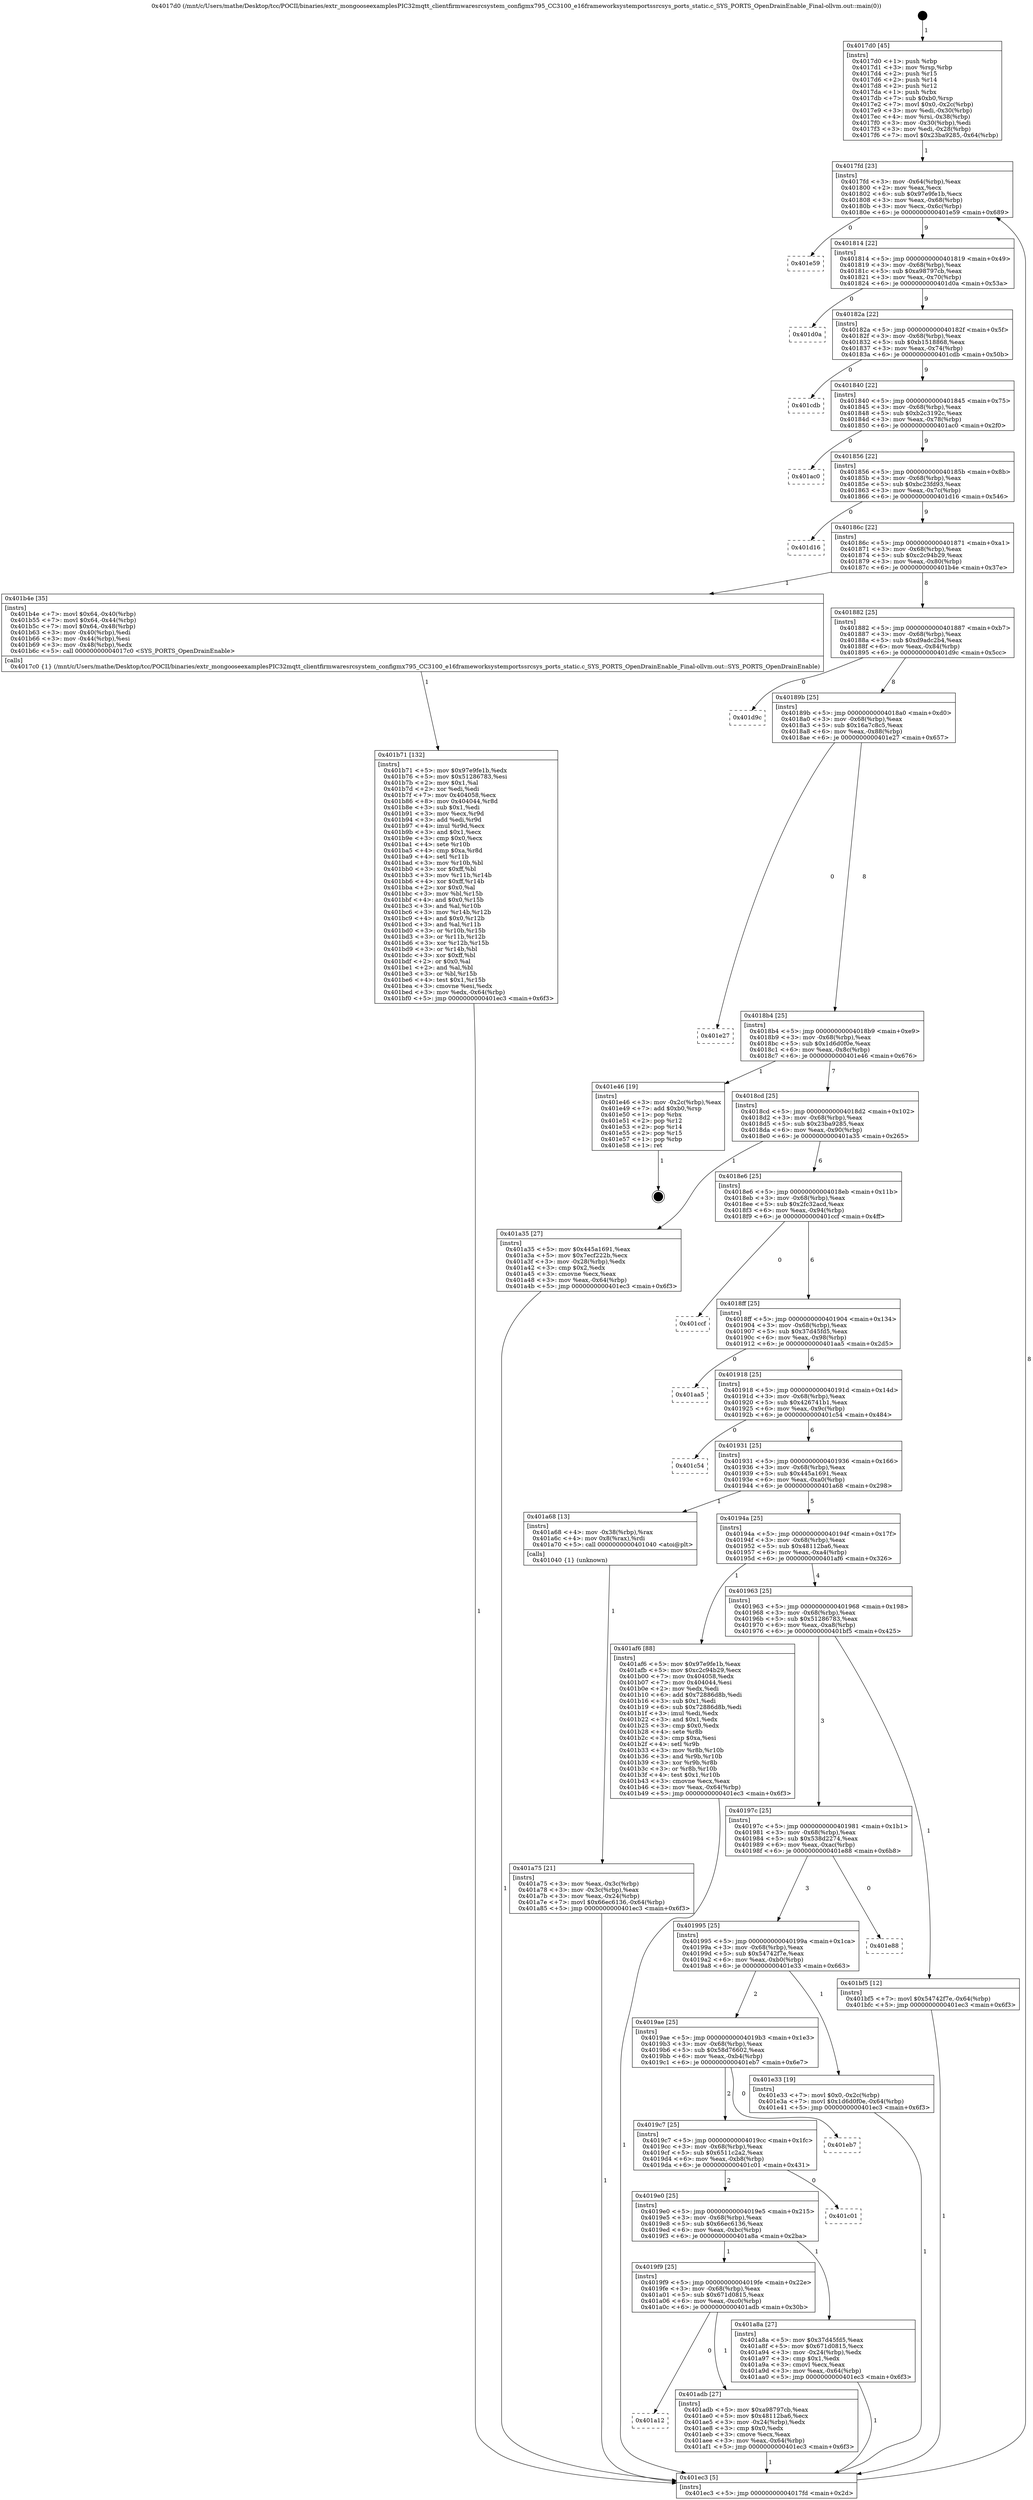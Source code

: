 digraph "0x4017d0" {
  label = "0x4017d0 (/mnt/c/Users/mathe/Desktop/tcc/POCII/binaries/extr_mongooseexamplesPIC32mqtt_clientfirmwaresrcsystem_configmx795_CC3100_e16frameworksystemportssrcsys_ports_static.c_SYS_PORTS_OpenDrainEnable_Final-ollvm.out::main(0))"
  labelloc = "t"
  node[shape=record]

  Entry [label="",width=0.3,height=0.3,shape=circle,fillcolor=black,style=filled]
  "0x4017fd" [label="{
     0x4017fd [23]\l
     | [instrs]\l
     &nbsp;&nbsp;0x4017fd \<+3\>: mov -0x64(%rbp),%eax\l
     &nbsp;&nbsp;0x401800 \<+2\>: mov %eax,%ecx\l
     &nbsp;&nbsp;0x401802 \<+6\>: sub $0x97e9fe1b,%ecx\l
     &nbsp;&nbsp;0x401808 \<+3\>: mov %eax,-0x68(%rbp)\l
     &nbsp;&nbsp;0x40180b \<+3\>: mov %ecx,-0x6c(%rbp)\l
     &nbsp;&nbsp;0x40180e \<+6\>: je 0000000000401e59 \<main+0x689\>\l
  }"]
  "0x401e59" [label="{
     0x401e59\l
  }", style=dashed]
  "0x401814" [label="{
     0x401814 [22]\l
     | [instrs]\l
     &nbsp;&nbsp;0x401814 \<+5\>: jmp 0000000000401819 \<main+0x49\>\l
     &nbsp;&nbsp;0x401819 \<+3\>: mov -0x68(%rbp),%eax\l
     &nbsp;&nbsp;0x40181c \<+5\>: sub $0xa98797cb,%eax\l
     &nbsp;&nbsp;0x401821 \<+3\>: mov %eax,-0x70(%rbp)\l
     &nbsp;&nbsp;0x401824 \<+6\>: je 0000000000401d0a \<main+0x53a\>\l
  }"]
  Exit [label="",width=0.3,height=0.3,shape=circle,fillcolor=black,style=filled,peripheries=2]
  "0x401d0a" [label="{
     0x401d0a\l
  }", style=dashed]
  "0x40182a" [label="{
     0x40182a [22]\l
     | [instrs]\l
     &nbsp;&nbsp;0x40182a \<+5\>: jmp 000000000040182f \<main+0x5f\>\l
     &nbsp;&nbsp;0x40182f \<+3\>: mov -0x68(%rbp),%eax\l
     &nbsp;&nbsp;0x401832 \<+5\>: sub $0xb1518868,%eax\l
     &nbsp;&nbsp;0x401837 \<+3\>: mov %eax,-0x74(%rbp)\l
     &nbsp;&nbsp;0x40183a \<+6\>: je 0000000000401cdb \<main+0x50b\>\l
  }"]
  "0x401b71" [label="{
     0x401b71 [132]\l
     | [instrs]\l
     &nbsp;&nbsp;0x401b71 \<+5\>: mov $0x97e9fe1b,%edx\l
     &nbsp;&nbsp;0x401b76 \<+5\>: mov $0x51286783,%esi\l
     &nbsp;&nbsp;0x401b7b \<+2\>: mov $0x1,%al\l
     &nbsp;&nbsp;0x401b7d \<+2\>: xor %edi,%edi\l
     &nbsp;&nbsp;0x401b7f \<+7\>: mov 0x404058,%ecx\l
     &nbsp;&nbsp;0x401b86 \<+8\>: mov 0x404044,%r8d\l
     &nbsp;&nbsp;0x401b8e \<+3\>: sub $0x1,%edi\l
     &nbsp;&nbsp;0x401b91 \<+3\>: mov %ecx,%r9d\l
     &nbsp;&nbsp;0x401b94 \<+3\>: add %edi,%r9d\l
     &nbsp;&nbsp;0x401b97 \<+4\>: imul %r9d,%ecx\l
     &nbsp;&nbsp;0x401b9b \<+3\>: and $0x1,%ecx\l
     &nbsp;&nbsp;0x401b9e \<+3\>: cmp $0x0,%ecx\l
     &nbsp;&nbsp;0x401ba1 \<+4\>: sete %r10b\l
     &nbsp;&nbsp;0x401ba5 \<+4\>: cmp $0xa,%r8d\l
     &nbsp;&nbsp;0x401ba9 \<+4\>: setl %r11b\l
     &nbsp;&nbsp;0x401bad \<+3\>: mov %r10b,%bl\l
     &nbsp;&nbsp;0x401bb0 \<+3\>: xor $0xff,%bl\l
     &nbsp;&nbsp;0x401bb3 \<+3\>: mov %r11b,%r14b\l
     &nbsp;&nbsp;0x401bb6 \<+4\>: xor $0xff,%r14b\l
     &nbsp;&nbsp;0x401bba \<+2\>: xor $0x0,%al\l
     &nbsp;&nbsp;0x401bbc \<+3\>: mov %bl,%r15b\l
     &nbsp;&nbsp;0x401bbf \<+4\>: and $0x0,%r15b\l
     &nbsp;&nbsp;0x401bc3 \<+3\>: and %al,%r10b\l
     &nbsp;&nbsp;0x401bc6 \<+3\>: mov %r14b,%r12b\l
     &nbsp;&nbsp;0x401bc9 \<+4\>: and $0x0,%r12b\l
     &nbsp;&nbsp;0x401bcd \<+3\>: and %al,%r11b\l
     &nbsp;&nbsp;0x401bd0 \<+3\>: or %r10b,%r15b\l
     &nbsp;&nbsp;0x401bd3 \<+3\>: or %r11b,%r12b\l
     &nbsp;&nbsp;0x401bd6 \<+3\>: xor %r12b,%r15b\l
     &nbsp;&nbsp;0x401bd9 \<+3\>: or %r14b,%bl\l
     &nbsp;&nbsp;0x401bdc \<+3\>: xor $0xff,%bl\l
     &nbsp;&nbsp;0x401bdf \<+2\>: or $0x0,%al\l
     &nbsp;&nbsp;0x401be1 \<+2\>: and %al,%bl\l
     &nbsp;&nbsp;0x401be3 \<+3\>: or %bl,%r15b\l
     &nbsp;&nbsp;0x401be6 \<+4\>: test $0x1,%r15b\l
     &nbsp;&nbsp;0x401bea \<+3\>: cmovne %esi,%edx\l
     &nbsp;&nbsp;0x401bed \<+3\>: mov %edx,-0x64(%rbp)\l
     &nbsp;&nbsp;0x401bf0 \<+5\>: jmp 0000000000401ec3 \<main+0x6f3\>\l
  }"]
  "0x401cdb" [label="{
     0x401cdb\l
  }", style=dashed]
  "0x401840" [label="{
     0x401840 [22]\l
     | [instrs]\l
     &nbsp;&nbsp;0x401840 \<+5\>: jmp 0000000000401845 \<main+0x75\>\l
     &nbsp;&nbsp;0x401845 \<+3\>: mov -0x68(%rbp),%eax\l
     &nbsp;&nbsp;0x401848 \<+5\>: sub $0xb2c3192c,%eax\l
     &nbsp;&nbsp;0x40184d \<+3\>: mov %eax,-0x78(%rbp)\l
     &nbsp;&nbsp;0x401850 \<+6\>: je 0000000000401ac0 \<main+0x2f0\>\l
  }"]
  "0x401a12" [label="{
     0x401a12\l
  }", style=dashed]
  "0x401ac0" [label="{
     0x401ac0\l
  }", style=dashed]
  "0x401856" [label="{
     0x401856 [22]\l
     | [instrs]\l
     &nbsp;&nbsp;0x401856 \<+5\>: jmp 000000000040185b \<main+0x8b\>\l
     &nbsp;&nbsp;0x40185b \<+3\>: mov -0x68(%rbp),%eax\l
     &nbsp;&nbsp;0x40185e \<+5\>: sub $0xbc23fd93,%eax\l
     &nbsp;&nbsp;0x401863 \<+3\>: mov %eax,-0x7c(%rbp)\l
     &nbsp;&nbsp;0x401866 \<+6\>: je 0000000000401d16 \<main+0x546\>\l
  }"]
  "0x401adb" [label="{
     0x401adb [27]\l
     | [instrs]\l
     &nbsp;&nbsp;0x401adb \<+5\>: mov $0xa98797cb,%eax\l
     &nbsp;&nbsp;0x401ae0 \<+5\>: mov $0x48112ba6,%ecx\l
     &nbsp;&nbsp;0x401ae5 \<+3\>: mov -0x24(%rbp),%edx\l
     &nbsp;&nbsp;0x401ae8 \<+3\>: cmp $0x0,%edx\l
     &nbsp;&nbsp;0x401aeb \<+3\>: cmove %ecx,%eax\l
     &nbsp;&nbsp;0x401aee \<+3\>: mov %eax,-0x64(%rbp)\l
     &nbsp;&nbsp;0x401af1 \<+5\>: jmp 0000000000401ec3 \<main+0x6f3\>\l
  }"]
  "0x401d16" [label="{
     0x401d16\l
  }", style=dashed]
  "0x40186c" [label="{
     0x40186c [22]\l
     | [instrs]\l
     &nbsp;&nbsp;0x40186c \<+5\>: jmp 0000000000401871 \<main+0xa1\>\l
     &nbsp;&nbsp;0x401871 \<+3\>: mov -0x68(%rbp),%eax\l
     &nbsp;&nbsp;0x401874 \<+5\>: sub $0xc2c94b29,%eax\l
     &nbsp;&nbsp;0x401879 \<+3\>: mov %eax,-0x80(%rbp)\l
     &nbsp;&nbsp;0x40187c \<+6\>: je 0000000000401b4e \<main+0x37e\>\l
  }"]
  "0x4019f9" [label="{
     0x4019f9 [25]\l
     | [instrs]\l
     &nbsp;&nbsp;0x4019f9 \<+5\>: jmp 00000000004019fe \<main+0x22e\>\l
     &nbsp;&nbsp;0x4019fe \<+3\>: mov -0x68(%rbp),%eax\l
     &nbsp;&nbsp;0x401a01 \<+5\>: sub $0x671d0815,%eax\l
     &nbsp;&nbsp;0x401a06 \<+6\>: mov %eax,-0xc0(%rbp)\l
     &nbsp;&nbsp;0x401a0c \<+6\>: je 0000000000401adb \<main+0x30b\>\l
  }"]
  "0x401b4e" [label="{
     0x401b4e [35]\l
     | [instrs]\l
     &nbsp;&nbsp;0x401b4e \<+7\>: movl $0x64,-0x40(%rbp)\l
     &nbsp;&nbsp;0x401b55 \<+7\>: movl $0x64,-0x44(%rbp)\l
     &nbsp;&nbsp;0x401b5c \<+7\>: movl $0x64,-0x48(%rbp)\l
     &nbsp;&nbsp;0x401b63 \<+3\>: mov -0x40(%rbp),%edi\l
     &nbsp;&nbsp;0x401b66 \<+3\>: mov -0x44(%rbp),%esi\l
     &nbsp;&nbsp;0x401b69 \<+3\>: mov -0x48(%rbp),%edx\l
     &nbsp;&nbsp;0x401b6c \<+5\>: call 00000000004017c0 \<SYS_PORTS_OpenDrainEnable\>\l
     | [calls]\l
     &nbsp;&nbsp;0x4017c0 \{1\} (/mnt/c/Users/mathe/Desktop/tcc/POCII/binaries/extr_mongooseexamplesPIC32mqtt_clientfirmwaresrcsystem_configmx795_CC3100_e16frameworksystemportssrcsys_ports_static.c_SYS_PORTS_OpenDrainEnable_Final-ollvm.out::SYS_PORTS_OpenDrainEnable)\l
  }"]
  "0x401882" [label="{
     0x401882 [25]\l
     | [instrs]\l
     &nbsp;&nbsp;0x401882 \<+5\>: jmp 0000000000401887 \<main+0xb7\>\l
     &nbsp;&nbsp;0x401887 \<+3\>: mov -0x68(%rbp),%eax\l
     &nbsp;&nbsp;0x40188a \<+5\>: sub $0xd9adc2b4,%eax\l
     &nbsp;&nbsp;0x40188f \<+6\>: mov %eax,-0x84(%rbp)\l
     &nbsp;&nbsp;0x401895 \<+6\>: je 0000000000401d9c \<main+0x5cc\>\l
  }"]
  "0x401a8a" [label="{
     0x401a8a [27]\l
     | [instrs]\l
     &nbsp;&nbsp;0x401a8a \<+5\>: mov $0x37d45fd5,%eax\l
     &nbsp;&nbsp;0x401a8f \<+5\>: mov $0x671d0815,%ecx\l
     &nbsp;&nbsp;0x401a94 \<+3\>: mov -0x24(%rbp),%edx\l
     &nbsp;&nbsp;0x401a97 \<+3\>: cmp $0x1,%edx\l
     &nbsp;&nbsp;0x401a9a \<+3\>: cmovl %ecx,%eax\l
     &nbsp;&nbsp;0x401a9d \<+3\>: mov %eax,-0x64(%rbp)\l
     &nbsp;&nbsp;0x401aa0 \<+5\>: jmp 0000000000401ec3 \<main+0x6f3\>\l
  }"]
  "0x401d9c" [label="{
     0x401d9c\l
  }", style=dashed]
  "0x40189b" [label="{
     0x40189b [25]\l
     | [instrs]\l
     &nbsp;&nbsp;0x40189b \<+5\>: jmp 00000000004018a0 \<main+0xd0\>\l
     &nbsp;&nbsp;0x4018a0 \<+3\>: mov -0x68(%rbp),%eax\l
     &nbsp;&nbsp;0x4018a3 \<+5\>: sub $0x16a7c8c5,%eax\l
     &nbsp;&nbsp;0x4018a8 \<+6\>: mov %eax,-0x88(%rbp)\l
     &nbsp;&nbsp;0x4018ae \<+6\>: je 0000000000401e27 \<main+0x657\>\l
  }"]
  "0x4019e0" [label="{
     0x4019e0 [25]\l
     | [instrs]\l
     &nbsp;&nbsp;0x4019e0 \<+5\>: jmp 00000000004019e5 \<main+0x215\>\l
     &nbsp;&nbsp;0x4019e5 \<+3\>: mov -0x68(%rbp),%eax\l
     &nbsp;&nbsp;0x4019e8 \<+5\>: sub $0x66ec6136,%eax\l
     &nbsp;&nbsp;0x4019ed \<+6\>: mov %eax,-0xbc(%rbp)\l
     &nbsp;&nbsp;0x4019f3 \<+6\>: je 0000000000401a8a \<main+0x2ba\>\l
  }"]
  "0x401e27" [label="{
     0x401e27\l
  }", style=dashed]
  "0x4018b4" [label="{
     0x4018b4 [25]\l
     | [instrs]\l
     &nbsp;&nbsp;0x4018b4 \<+5\>: jmp 00000000004018b9 \<main+0xe9\>\l
     &nbsp;&nbsp;0x4018b9 \<+3\>: mov -0x68(%rbp),%eax\l
     &nbsp;&nbsp;0x4018bc \<+5\>: sub $0x1d6d0f0e,%eax\l
     &nbsp;&nbsp;0x4018c1 \<+6\>: mov %eax,-0x8c(%rbp)\l
     &nbsp;&nbsp;0x4018c7 \<+6\>: je 0000000000401e46 \<main+0x676\>\l
  }"]
  "0x401c01" [label="{
     0x401c01\l
  }", style=dashed]
  "0x401e46" [label="{
     0x401e46 [19]\l
     | [instrs]\l
     &nbsp;&nbsp;0x401e46 \<+3\>: mov -0x2c(%rbp),%eax\l
     &nbsp;&nbsp;0x401e49 \<+7\>: add $0xb0,%rsp\l
     &nbsp;&nbsp;0x401e50 \<+1\>: pop %rbx\l
     &nbsp;&nbsp;0x401e51 \<+2\>: pop %r12\l
     &nbsp;&nbsp;0x401e53 \<+2\>: pop %r14\l
     &nbsp;&nbsp;0x401e55 \<+2\>: pop %r15\l
     &nbsp;&nbsp;0x401e57 \<+1\>: pop %rbp\l
     &nbsp;&nbsp;0x401e58 \<+1\>: ret\l
  }"]
  "0x4018cd" [label="{
     0x4018cd [25]\l
     | [instrs]\l
     &nbsp;&nbsp;0x4018cd \<+5\>: jmp 00000000004018d2 \<main+0x102\>\l
     &nbsp;&nbsp;0x4018d2 \<+3\>: mov -0x68(%rbp),%eax\l
     &nbsp;&nbsp;0x4018d5 \<+5\>: sub $0x23ba9285,%eax\l
     &nbsp;&nbsp;0x4018da \<+6\>: mov %eax,-0x90(%rbp)\l
     &nbsp;&nbsp;0x4018e0 \<+6\>: je 0000000000401a35 \<main+0x265\>\l
  }"]
  "0x4019c7" [label="{
     0x4019c7 [25]\l
     | [instrs]\l
     &nbsp;&nbsp;0x4019c7 \<+5\>: jmp 00000000004019cc \<main+0x1fc\>\l
     &nbsp;&nbsp;0x4019cc \<+3\>: mov -0x68(%rbp),%eax\l
     &nbsp;&nbsp;0x4019cf \<+5\>: sub $0x6511c2a2,%eax\l
     &nbsp;&nbsp;0x4019d4 \<+6\>: mov %eax,-0xb8(%rbp)\l
     &nbsp;&nbsp;0x4019da \<+6\>: je 0000000000401c01 \<main+0x431\>\l
  }"]
  "0x401a35" [label="{
     0x401a35 [27]\l
     | [instrs]\l
     &nbsp;&nbsp;0x401a35 \<+5\>: mov $0x445a1691,%eax\l
     &nbsp;&nbsp;0x401a3a \<+5\>: mov $0x7ecf222b,%ecx\l
     &nbsp;&nbsp;0x401a3f \<+3\>: mov -0x28(%rbp),%edx\l
     &nbsp;&nbsp;0x401a42 \<+3\>: cmp $0x2,%edx\l
     &nbsp;&nbsp;0x401a45 \<+3\>: cmovne %ecx,%eax\l
     &nbsp;&nbsp;0x401a48 \<+3\>: mov %eax,-0x64(%rbp)\l
     &nbsp;&nbsp;0x401a4b \<+5\>: jmp 0000000000401ec3 \<main+0x6f3\>\l
  }"]
  "0x4018e6" [label="{
     0x4018e6 [25]\l
     | [instrs]\l
     &nbsp;&nbsp;0x4018e6 \<+5\>: jmp 00000000004018eb \<main+0x11b\>\l
     &nbsp;&nbsp;0x4018eb \<+3\>: mov -0x68(%rbp),%eax\l
     &nbsp;&nbsp;0x4018ee \<+5\>: sub $0x2fc32acd,%eax\l
     &nbsp;&nbsp;0x4018f3 \<+6\>: mov %eax,-0x94(%rbp)\l
     &nbsp;&nbsp;0x4018f9 \<+6\>: je 0000000000401ccf \<main+0x4ff\>\l
  }"]
  "0x401ec3" [label="{
     0x401ec3 [5]\l
     | [instrs]\l
     &nbsp;&nbsp;0x401ec3 \<+5\>: jmp 00000000004017fd \<main+0x2d\>\l
  }"]
  "0x4017d0" [label="{
     0x4017d0 [45]\l
     | [instrs]\l
     &nbsp;&nbsp;0x4017d0 \<+1\>: push %rbp\l
     &nbsp;&nbsp;0x4017d1 \<+3\>: mov %rsp,%rbp\l
     &nbsp;&nbsp;0x4017d4 \<+2\>: push %r15\l
     &nbsp;&nbsp;0x4017d6 \<+2\>: push %r14\l
     &nbsp;&nbsp;0x4017d8 \<+2\>: push %r12\l
     &nbsp;&nbsp;0x4017da \<+1\>: push %rbx\l
     &nbsp;&nbsp;0x4017db \<+7\>: sub $0xb0,%rsp\l
     &nbsp;&nbsp;0x4017e2 \<+7\>: movl $0x0,-0x2c(%rbp)\l
     &nbsp;&nbsp;0x4017e9 \<+3\>: mov %edi,-0x30(%rbp)\l
     &nbsp;&nbsp;0x4017ec \<+4\>: mov %rsi,-0x38(%rbp)\l
     &nbsp;&nbsp;0x4017f0 \<+3\>: mov -0x30(%rbp),%edi\l
     &nbsp;&nbsp;0x4017f3 \<+3\>: mov %edi,-0x28(%rbp)\l
     &nbsp;&nbsp;0x4017f6 \<+7\>: movl $0x23ba9285,-0x64(%rbp)\l
  }"]
  "0x401eb7" [label="{
     0x401eb7\l
  }", style=dashed]
  "0x401ccf" [label="{
     0x401ccf\l
  }", style=dashed]
  "0x4018ff" [label="{
     0x4018ff [25]\l
     | [instrs]\l
     &nbsp;&nbsp;0x4018ff \<+5\>: jmp 0000000000401904 \<main+0x134\>\l
     &nbsp;&nbsp;0x401904 \<+3\>: mov -0x68(%rbp),%eax\l
     &nbsp;&nbsp;0x401907 \<+5\>: sub $0x37d45fd5,%eax\l
     &nbsp;&nbsp;0x40190c \<+6\>: mov %eax,-0x98(%rbp)\l
     &nbsp;&nbsp;0x401912 \<+6\>: je 0000000000401aa5 \<main+0x2d5\>\l
  }"]
  "0x4019ae" [label="{
     0x4019ae [25]\l
     | [instrs]\l
     &nbsp;&nbsp;0x4019ae \<+5\>: jmp 00000000004019b3 \<main+0x1e3\>\l
     &nbsp;&nbsp;0x4019b3 \<+3\>: mov -0x68(%rbp),%eax\l
     &nbsp;&nbsp;0x4019b6 \<+5\>: sub $0x58d76602,%eax\l
     &nbsp;&nbsp;0x4019bb \<+6\>: mov %eax,-0xb4(%rbp)\l
     &nbsp;&nbsp;0x4019c1 \<+6\>: je 0000000000401eb7 \<main+0x6e7\>\l
  }"]
  "0x401aa5" [label="{
     0x401aa5\l
  }", style=dashed]
  "0x401918" [label="{
     0x401918 [25]\l
     | [instrs]\l
     &nbsp;&nbsp;0x401918 \<+5\>: jmp 000000000040191d \<main+0x14d\>\l
     &nbsp;&nbsp;0x40191d \<+3\>: mov -0x68(%rbp),%eax\l
     &nbsp;&nbsp;0x401920 \<+5\>: sub $0x426741b1,%eax\l
     &nbsp;&nbsp;0x401925 \<+6\>: mov %eax,-0x9c(%rbp)\l
     &nbsp;&nbsp;0x40192b \<+6\>: je 0000000000401c54 \<main+0x484\>\l
  }"]
  "0x401e33" [label="{
     0x401e33 [19]\l
     | [instrs]\l
     &nbsp;&nbsp;0x401e33 \<+7\>: movl $0x0,-0x2c(%rbp)\l
     &nbsp;&nbsp;0x401e3a \<+7\>: movl $0x1d6d0f0e,-0x64(%rbp)\l
     &nbsp;&nbsp;0x401e41 \<+5\>: jmp 0000000000401ec3 \<main+0x6f3\>\l
  }"]
  "0x401c54" [label="{
     0x401c54\l
  }", style=dashed]
  "0x401931" [label="{
     0x401931 [25]\l
     | [instrs]\l
     &nbsp;&nbsp;0x401931 \<+5\>: jmp 0000000000401936 \<main+0x166\>\l
     &nbsp;&nbsp;0x401936 \<+3\>: mov -0x68(%rbp),%eax\l
     &nbsp;&nbsp;0x401939 \<+5\>: sub $0x445a1691,%eax\l
     &nbsp;&nbsp;0x40193e \<+6\>: mov %eax,-0xa0(%rbp)\l
     &nbsp;&nbsp;0x401944 \<+6\>: je 0000000000401a68 \<main+0x298\>\l
  }"]
  "0x401995" [label="{
     0x401995 [25]\l
     | [instrs]\l
     &nbsp;&nbsp;0x401995 \<+5\>: jmp 000000000040199a \<main+0x1ca\>\l
     &nbsp;&nbsp;0x40199a \<+3\>: mov -0x68(%rbp),%eax\l
     &nbsp;&nbsp;0x40199d \<+5\>: sub $0x54742f7e,%eax\l
     &nbsp;&nbsp;0x4019a2 \<+6\>: mov %eax,-0xb0(%rbp)\l
     &nbsp;&nbsp;0x4019a8 \<+6\>: je 0000000000401e33 \<main+0x663\>\l
  }"]
  "0x401a68" [label="{
     0x401a68 [13]\l
     | [instrs]\l
     &nbsp;&nbsp;0x401a68 \<+4\>: mov -0x38(%rbp),%rax\l
     &nbsp;&nbsp;0x401a6c \<+4\>: mov 0x8(%rax),%rdi\l
     &nbsp;&nbsp;0x401a70 \<+5\>: call 0000000000401040 \<atoi@plt\>\l
     | [calls]\l
     &nbsp;&nbsp;0x401040 \{1\} (unknown)\l
  }"]
  "0x40194a" [label="{
     0x40194a [25]\l
     | [instrs]\l
     &nbsp;&nbsp;0x40194a \<+5\>: jmp 000000000040194f \<main+0x17f\>\l
     &nbsp;&nbsp;0x40194f \<+3\>: mov -0x68(%rbp),%eax\l
     &nbsp;&nbsp;0x401952 \<+5\>: sub $0x48112ba6,%eax\l
     &nbsp;&nbsp;0x401957 \<+6\>: mov %eax,-0xa4(%rbp)\l
     &nbsp;&nbsp;0x40195d \<+6\>: je 0000000000401af6 \<main+0x326\>\l
  }"]
  "0x401a75" [label="{
     0x401a75 [21]\l
     | [instrs]\l
     &nbsp;&nbsp;0x401a75 \<+3\>: mov %eax,-0x3c(%rbp)\l
     &nbsp;&nbsp;0x401a78 \<+3\>: mov -0x3c(%rbp),%eax\l
     &nbsp;&nbsp;0x401a7b \<+3\>: mov %eax,-0x24(%rbp)\l
     &nbsp;&nbsp;0x401a7e \<+7\>: movl $0x66ec6136,-0x64(%rbp)\l
     &nbsp;&nbsp;0x401a85 \<+5\>: jmp 0000000000401ec3 \<main+0x6f3\>\l
  }"]
  "0x401e88" [label="{
     0x401e88\l
  }", style=dashed]
  "0x401af6" [label="{
     0x401af6 [88]\l
     | [instrs]\l
     &nbsp;&nbsp;0x401af6 \<+5\>: mov $0x97e9fe1b,%eax\l
     &nbsp;&nbsp;0x401afb \<+5\>: mov $0xc2c94b29,%ecx\l
     &nbsp;&nbsp;0x401b00 \<+7\>: mov 0x404058,%edx\l
     &nbsp;&nbsp;0x401b07 \<+7\>: mov 0x404044,%esi\l
     &nbsp;&nbsp;0x401b0e \<+2\>: mov %edx,%edi\l
     &nbsp;&nbsp;0x401b10 \<+6\>: add $0x72886d8b,%edi\l
     &nbsp;&nbsp;0x401b16 \<+3\>: sub $0x1,%edi\l
     &nbsp;&nbsp;0x401b19 \<+6\>: sub $0x72886d8b,%edi\l
     &nbsp;&nbsp;0x401b1f \<+3\>: imul %edi,%edx\l
     &nbsp;&nbsp;0x401b22 \<+3\>: and $0x1,%edx\l
     &nbsp;&nbsp;0x401b25 \<+3\>: cmp $0x0,%edx\l
     &nbsp;&nbsp;0x401b28 \<+4\>: sete %r8b\l
     &nbsp;&nbsp;0x401b2c \<+3\>: cmp $0xa,%esi\l
     &nbsp;&nbsp;0x401b2f \<+4\>: setl %r9b\l
     &nbsp;&nbsp;0x401b33 \<+3\>: mov %r8b,%r10b\l
     &nbsp;&nbsp;0x401b36 \<+3\>: and %r9b,%r10b\l
     &nbsp;&nbsp;0x401b39 \<+3\>: xor %r9b,%r8b\l
     &nbsp;&nbsp;0x401b3c \<+3\>: or %r8b,%r10b\l
     &nbsp;&nbsp;0x401b3f \<+4\>: test $0x1,%r10b\l
     &nbsp;&nbsp;0x401b43 \<+3\>: cmovne %ecx,%eax\l
     &nbsp;&nbsp;0x401b46 \<+3\>: mov %eax,-0x64(%rbp)\l
     &nbsp;&nbsp;0x401b49 \<+5\>: jmp 0000000000401ec3 \<main+0x6f3\>\l
  }"]
  "0x401963" [label="{
     0x401963 [25]\l
     | [instrs]\l
     &nbsp;&nbsp;0x401963 \<+5\>: jmp 0000000000401968 \<main+0x198\>\l
     &nbsp;&nbsp;0x401968 \<+3\>: mov -0x68(%rbp),%eax\l
     &nbsp;&nbsp;0x40196b \<+5\>: sub $0x51286783,%eax\l
     &nbsp;&nbsp;0x401970 \<+6\>: mov %eax,-0xa8(%rbp)\l
     &nbsp;&nbsp;0x401976 \<+6\>: je 0000000000401bf5 \<main+0x425\>\l
  }"]
  "0x40197c" [label="{
     0x40197c [25]\l
     | [instrs]\l
     &nbsp;&nbsp;0x40197c \<+5\>: jmp 0000000000401981 \<main+0x1b1\>\l
     &nbsp;&nbsp;0x401981 \<+3\>: mov -0x68(%rbp),%eax\l
     &nbsp;&nbsp;0x401984 \<+5\>: sub $0x538d2274,%eax\l
     &nbsp;&nbsp;0x401989 \<+6\>: mov %eax,-0xac(%rbp)\l
     &nbsp;&nbsp;0x40198f \<+6\>: je 0000000000401e88 \<main+0x6b8\>\l
  }"]
  "0x401bf5" [label="{
     0x401bf5 [12]\l
     | [instrs]\l
     &nbsp;&nbsp;0x401bf5 \<+7\>: movl $0x54742f7e,-0x64(%rbp)\l
     &nbsp;&nbsp;0x401bfc \<+5\>: jmp 0000000000401ec3 \<main+0x6f3\>\l
  }"]
  Entry -> "0x4017d0" [label=" 1"]
  "0x4017fd" -> "0x401e59" [label=" 0"]
  "0x4017fd" -> "0x401814" [label=" 9"]
  "0x401e46" -> Exit [label=" 1"]
  "0x401814" -> "0x401d0a" [label=" 0"]
  "0x401814" -> "0x40182a" [label=" 9"]
  "0x401e33" -> "0x401ec3" [label=" 1"]
  "0x40182a" -> "0x401cdb" [label=" 0"]
  "0x40182a" -> "0x401840" [label=" 9"]
  "0x401bf5" -> "0x401ec3" [label=" 1"]
  "0x401840" -> "0x401ac0" [label=" 0"]
  "0x401840" -> "0x401856" [label=" 9"]
  "0x401b71" -> "0x401ec3" [label=" 1"]
  "0x401856" -> "0x401d16" [label=" 0"]
  "0x401856" -> "0x40186c" [label=" 9"]
  "0x401b4e" -> "0x401b71" [label=" 1"]
  "0x40186c" -> "0x401b4e" [label=" 1"]
  "0x40186c" -> "0x401882" [label=" 8"]
  "0x401adb" -> "0x401ec3" [label=" 1"]
  "0x401882" -> "0x401d9c" [label=" 0"]
  "0x401882" -> "0x40189b" [label=" 8"]
  "0x4019f9" -> "0x401a12" [label=" 0"]
  "0x40189b" -> "0x401e27" [label=" 0"]
  "0x40189b" -> "0x4018b4" [label=" 8"]
  "0x401af6" -> "0x401ec3" [label=" 1"]
  "0x4018b4" -> "0x401e46" [label=" 1"]
  "0x4018b4" -> "0x4018cd" [label=" 7"]
  "0x401a8a" -> "0x401ec3" [label=" 1"]
  "0x4018cd" -> "0x401a35" [label=" 1"]
  "0x4018cd" -> "0x4018e6" [label=" 6"]
  "0x401a35" -> "0x401ec3" [label=" 1"]
  "0x4017d0" -> "0x4017fd" [label=" 1"]
  "0x401ec3" -> "0x4017fd" [label=" 8"]
  "0x4019e0" -> "0x401a8a" [label=" 1"]
  "0x4018e6" -> "0x401ccf" [label=" 0"]
  "0x4018e6" -> "0x4018ff" [label=" 6"]
  "0x4019f9" -> "0x401adb" [label=" 1"]
  "0x4018ff" -> "0x401aa5" [label=" 0"]
  "0x4018ff" -> "0x401918" [label=" 6"]
  "0x4019c7" -> "0x401c01" [label=" 0"]
  "0x401918" -> "0x401c54" [label=" 0"]
  "0x401918" -> "0x401931" [label=" 6"]
  "0x4019e0" -> "0x4019f9" [label=" 1"]
  "0x401931" -> "0x401a68" [label=" 1"]
  "0x401931" -> "0x40194a" [label=" 5"]
  "0x401a68" -> "0x401a75" [label=" 1"]
  "0x401a75" -> "0x401ec3" [label=" 1"]
  "0x4019ae" -> "0x401eb7" [label=" 0"]
  "0x40194a" -> "0x401af6" [label=" 1"]
  "0x40194a" -> "0x401963" [label=" 4"]
  "0x4019c7" -> "0x4019e0" [label=" 2"]
  "0x401963" -> "0x401bf5" [label=" 1"]
  "0x401963" -> "0x40197c" [label=" 3"]
  "0x401995" -> "0x4019ae" [label=" 2"]
  "0x40197c" -> "0x401e88" [label=" 0"]
  "0x40197c" -> "0x401995" [label=" 3"]
  "0x4019ae" -> "0x4019c7" [label=" 2"]
  "0x401995" -> "0x401e33" [label=" 1"]
}
